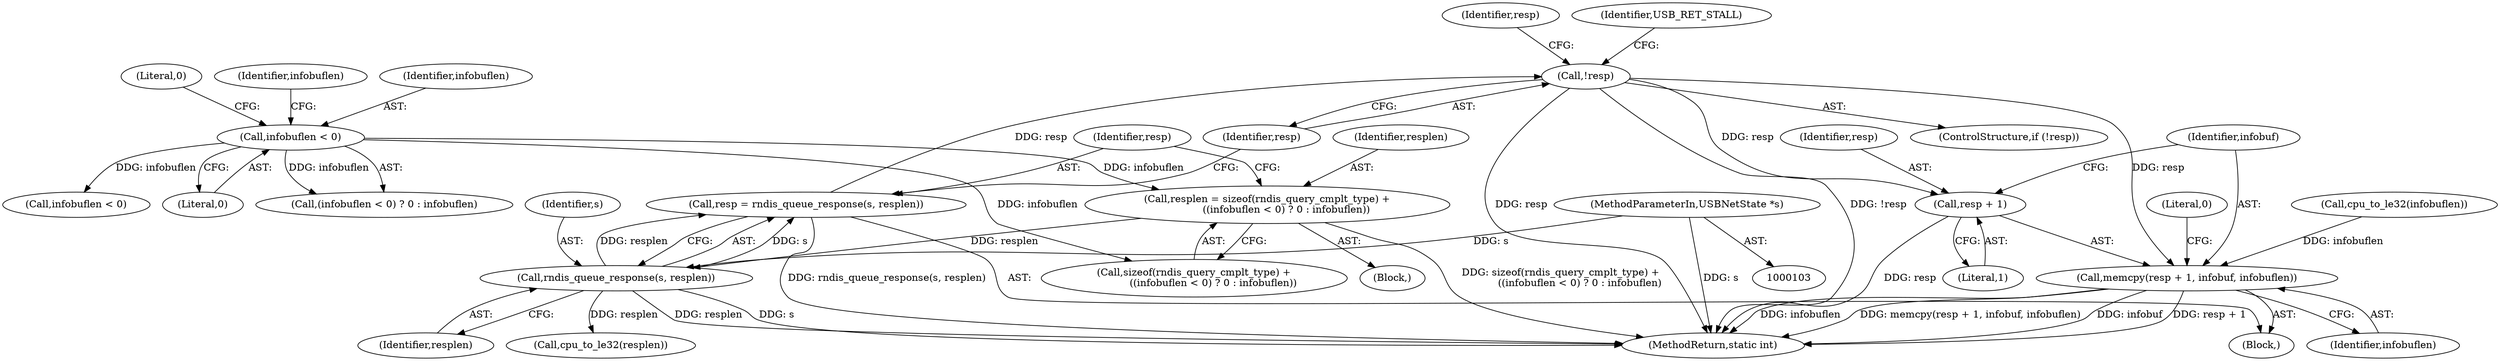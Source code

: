digraph "0_qemu_fe3c546c5ff2a6210f9a4d8561cc64051ca8603e@pointer" {
"1000179" [label="(Call,!resp)"];
"1000173" [label="(Call,resp = rndis_queue_response(s, resplen))"];
"1000175" [label="(Call,rndis_queue_response(s, resplen))"];
"1000104" [label="(MethodParameterIn,USBNetState *s)"];
"1000162" [label="(Call,resplen = sizeof(rndis_query_cmplt_type) +\n            ((infobuflen < 0) ? 0 : infobuflen))"];
"1000168" [label="(Call,infobuflen < 0)"];
"1000251" [label="(Call,memcpy(resp + 1, infobuf, infobuflen))"];
"1000252" [label="(Call,resp + 1)"];
"1000175" [label="(Call,rndis_queue_response(s, resplen))"];
"1000249" [label="(Call,cpu_to_le32(infobuflen))"];
"1000259" [label="(MethodReturn,static int)"];
"1000180" [label="(Identifier,resp)"];
"1000162" [label="(Call,resplen = sizeof(rndis_query_cmplt_type) +\n            ((infobuflen < 0) ? 0 : infobuflen))"];
"1000200" [label="(Call,cpu_to_le32(resplen))"];
"1000168" [label="(Call,infobuflen < 0)"];
"1000163" [label="(Identifier,resplen)"];
"1000173" [label="(Call,resp = rndis_queue_response(s, resplen))"];
"1000251" [label="(Call,memcpy(resp + 1, infobuf, infobuflen))"];
"1000170" [label="(Literal,0)"];
"1000203" [label="(Call,infobuflen < 0)"];
"1000253" [label="(Identifier,resp)"];
"1000176" [label="(Identifier,s)"];
"1000177" [label="(Identifier,resplen)"];
"1000258" [label="(Literal,0)"];
"1000164" [label="(Call,sizeof(rndis_query_cmplt_type) +\n            ((infobuflen < 0) ? 0 : infobuflen))"];
"1000254" [label="(Literal,1)"];
"1000160" [label="(Block,)"];
"1000174" [label="(Identifier,resp)"];
"1000169" [label="(Identifier,infobuflen)"];
"1000185" [label="(Identifier,resp)"];
"1000252" [label="(Call,resp + 1)"];
"1000107" [label="(Block,)"];
"1000104" [label="(MethodParameterIn,USBNetState *s)"];
"1000178" [label="(ControlStructure,if (!resp))"];
"1000167" [label="(Call,(infobuflen < 0) ? 0 : infobuflen)"];
"1000171" [label="(Literal,0)"];
"1000256" [label="(Identifier,infobuflen)"];
"1000255" [label="(Identifier,infobuf)"];
"1000182" [label="(Identifier,USB_RET_STALL)"];
"1000179" [label="(Call,!resp)"];
"1000172" [label="(Identifier,infobuflen)"];
"1000179" -> "1000178"  [label="AST: "];
"1000179" -> "1000180"  [label="CFG: "];
"1000180" -> "1000179"  [label="AST: "];
"1000182" -> "1000179"  [label="CFG: "];
"1000185" -> "1000179"  [label="CFG: "];
"1000179" -> "1000259"  [label="DDG: !resp"];
"1000179" -> "1000259"  [label="DDG: resp"];
"1000173" -> "1000179"  [label="DDG: resp"];
"1000179" -> "1000251"  [label="DDG: resp"];
"1000179" -> "1000252"  [label="DDG: resp"];
"1000173" -> "1000107"  [label="AST: "];
"1000173" -> "1000175"  [label="CFG: "];
"1000174" -> "1000173"  [label="AST: "];
"1000175" -> "1000173"  [label="AST: "];
"1000180" -> "1000173"  [label="CFG: "];
"1000173" -> "1000259"  [label="DDG: rndis_queue_response(s, resplen)"];
"1000175" -> "1000173"  [label="DDG: s"];
"1000175" -> "1000173"  [label="DDG: resplen"];
"1000175" -> "1000177"  [label="CFG: "];
"1000176" -> "1000175"  [label="AST: "];
"1000177" -> "1000175"  [label="AST: "];
"1000175" -> "1000259"  [label="DDG: resplen"];
"1000175" -> "1000259"  [label="DDG: s"];
"1000104" -> "1000175"  [label="DDG: s"];
"1000162" -> "1000175"  [label="DDG: resplen"];
"1000175" -> "1000200"  [label="DDG: resplen"];
"1000104" -> "1000103"  [label="AST: "];
"1000104" -> "1000259"  [label="DDG: s"];
"1000162" -> "1000160"  [label="AST: "];
"1000162" -> "1000164"  [label="CFG: "];
"1000163" -> "1000162"  [label="AST: "];
"1000164" -> "1000162"  [label="AST: "];
"1000174" -> "1000162"  [label="CFG: "];
"1000162" -> "1000259"  [label="DDG: sizeof(rndis_query_cmplt_type) +\n            ((infobuflen < 0) ? 0 : infobuflen)"];
"1000168" -> "1000162"  [label="DDG: infobuflen"];
"1000168" -> "1000167"  [label="AST: "];
"1000168" -> "1000170"  [label="CFG: "];
"1000169" -> "1000168"  [label="AST: "];
"1000170" -> "1000168"  [label="AST: "];
"1000171" -> "1000168"  [label="CFG: "];
"1000172" -> "1000168"  [label="CFG: "];
"1000168" -> "1000164"  [label="DDG: infobuflen"];
"1000168" -> "1000167"  [label="DDG: infobuflen"];
"1000168" -> "1000203"  [label="DDG: infobuflen"];
"1000251" -> "1000107"  [label="AST: "];
"1000251" -> "1000256"  [label="CFG: "];
"1000252" -> "1000251"  [label="AST: "];
"1000255" -> "1000251"  [label="AST: "];
"1000256" -> "1000251"  [label="AST: "];
"1000258" -> "1000251"  [label="CFG: "];
"1000251" -> "1000259"  [label="DDG: memcpy(resp + 1, infobuf, infobuflen)"];
"1000251" -> "1000259"  [label="DDG: infobuf"];
"1000251" -> "1000259"  [label="DDG: resp + 1"];
"1000251" -> "1000259"  [label="DDG: infobuflen"];
"1000249" -> "1000251"  [label="DDG: infobuflen"];
"1000252" -> "1000254"  [label="CFG: "];
"1000253" -> "1000252"  [label="AST: "];
"1000254" -> "1000252"  [label="AST: "];
"1000255" -> "1000252"  [label="CFG: "];
"1000252" -> "1000259"  [label="DDG: resp"];
}
